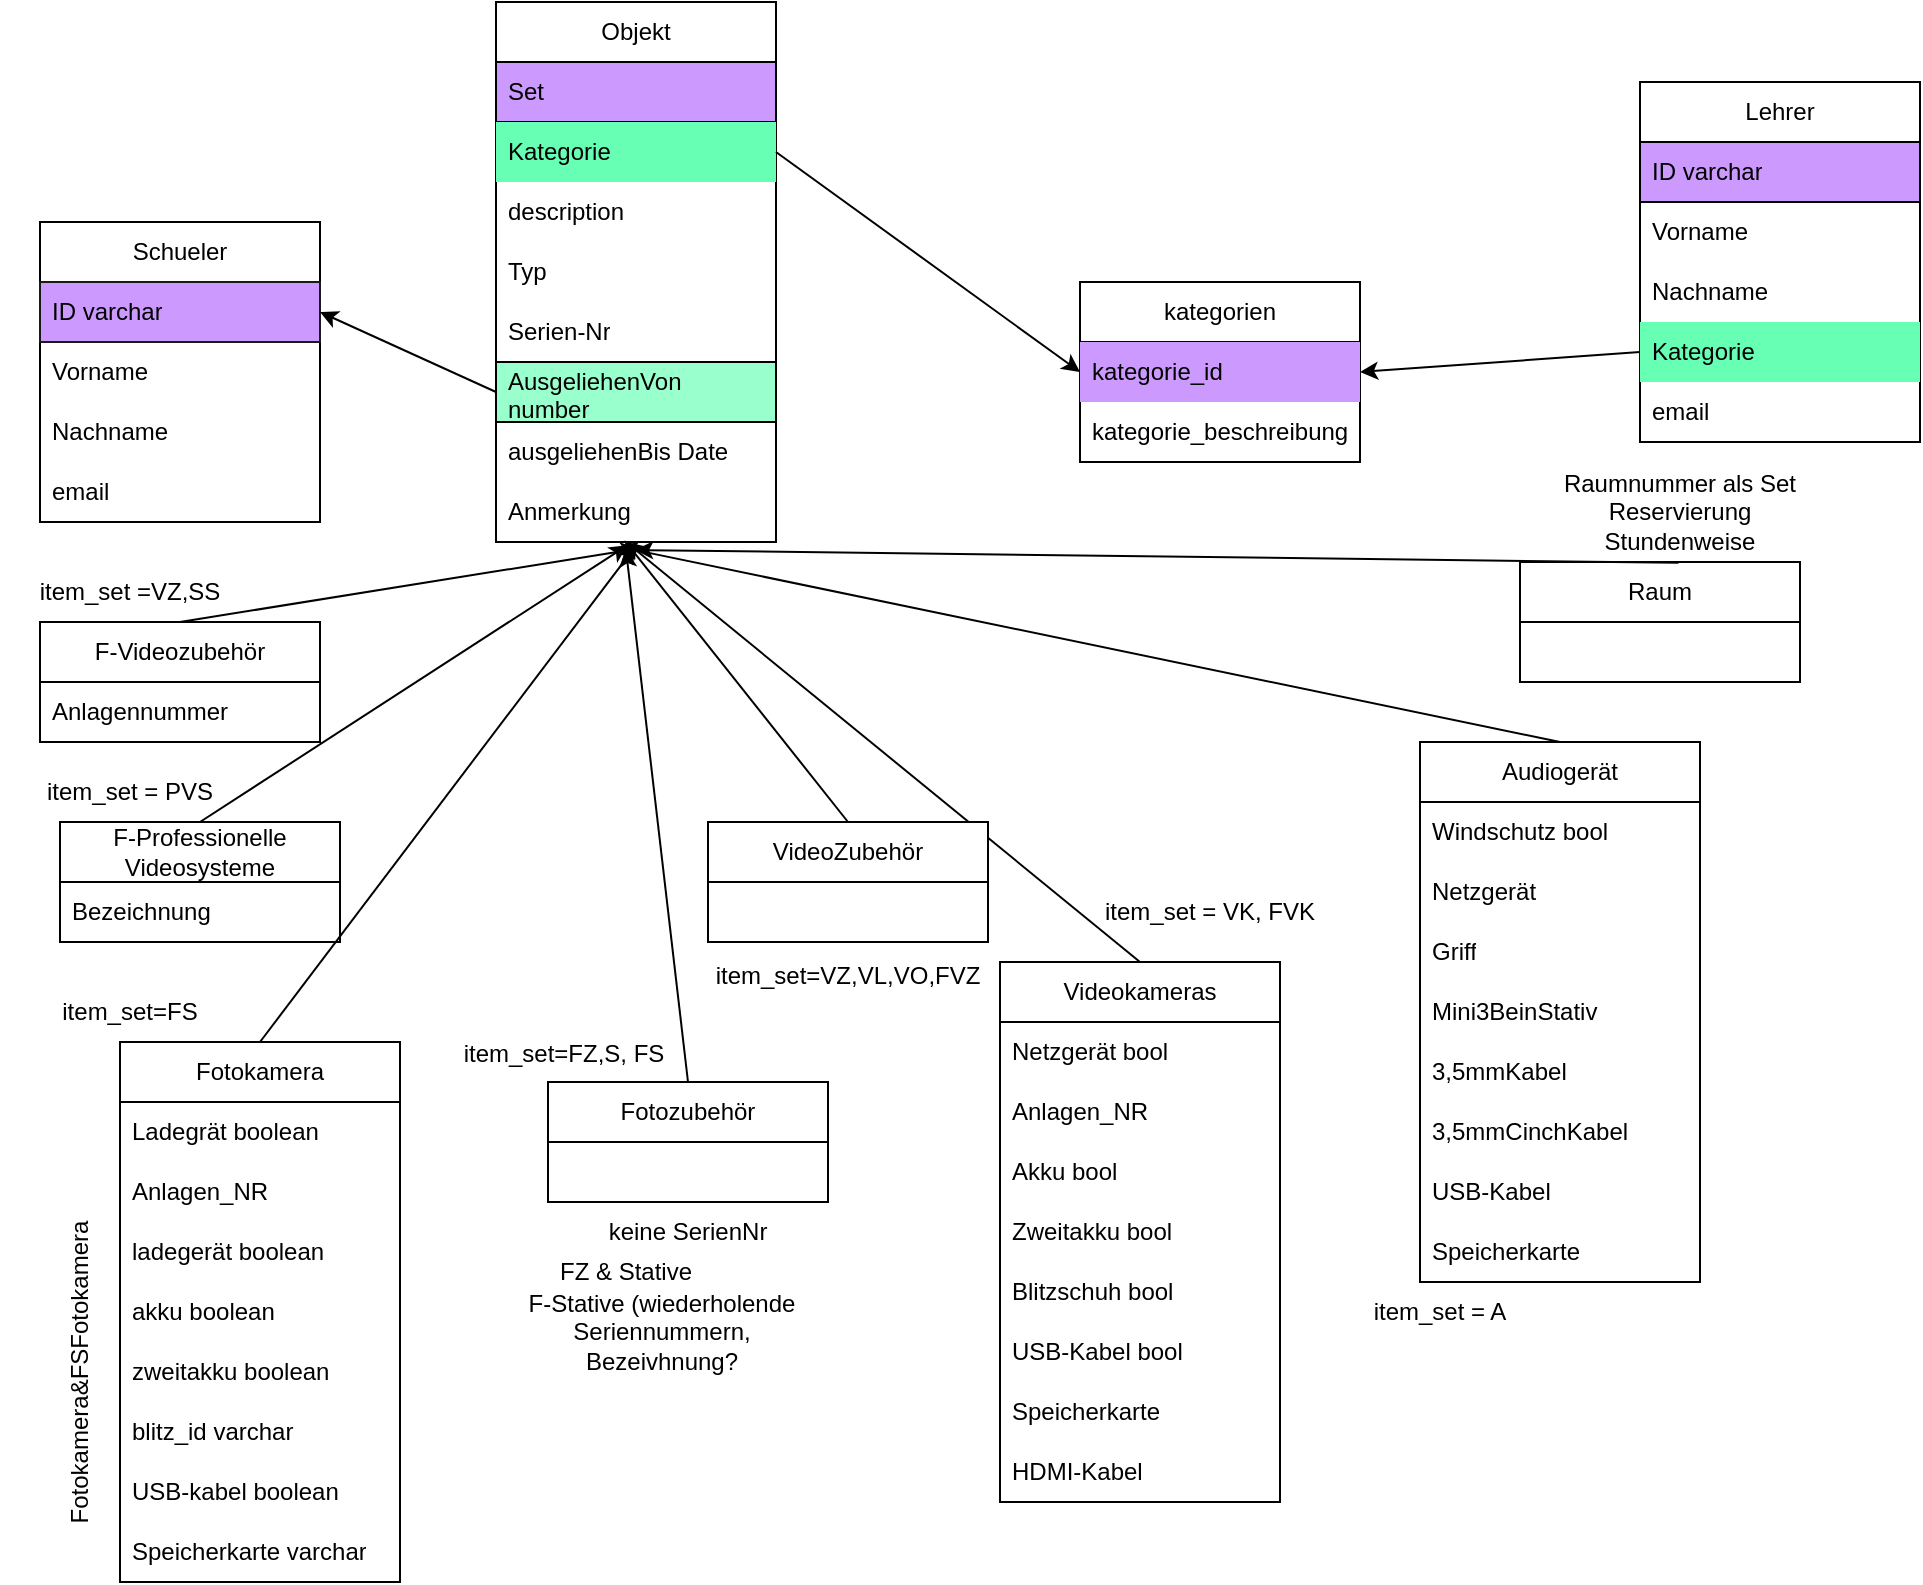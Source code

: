 <mxfile version="25.0.3">
  <diagram name="Seite-1" id="8H9PxSaZLzEZ39isQdqE">
    <mxGraphModel dx="1434" dy="788" grid="1" gridSize="10" guides="1" tooltips="1" connect="1" arrows="1" fold="1" page="1" pageScale="1" pageWidth="827" pageHeight="1169" math="0" shadow="0">
      <root>
        <mxCell id="0" />
        <mxCell id="1" parent="0" />
        <mxCell id="vZjjv3QJ0mu9HqRnyaKK-9" value="" style="endArrow=classic;html=1;rounded=0;exitX=0.5;exitY=0;exitDx=0;exitDy=0;entryX=0.501;entryY=1.053;entryDx=0;entryDy=0;entryPerimeter=0;" parent="1" source="vZjjv3QJ0mu9HqRnyaKK-20" target="vZjjv3QJ0mu9HqRnyaKK-32" edge="1">
          <mxGeometry width="50" height="50" relative="1" as="geometry">
            <mxPoint x="140" y="520" as="sourcePoint" />
            <mxPoint x="310" y="510" as="targetPoint" />
          </mxGeometry>
        </mxCell>
        <mxCell id="vZjjv3QJ0mu9HqRnyaKK-20" value="Fotokamera" style="swimlane;fontStyle=0;childLayout=stackLayout;horizontal=1;startSize=30;horizontalStack=0;resizeParent=1;resizeParentMax=0;resizeLast=0;collapsible=1;marginBottom=0;whiteSpace=wrap;html=1;" parent="1" vertex="1">
          <mxGeometry x="60" y="530" width="140" height="270" as="geometry" />
        </mxCell>
        <mxCell id="vZjjv3QJ0mu9HqRnyaKK-21" value="Ladegrät boolean" style="text;strokeColor=none;fillColor=none;align=left;verticalAlign=middle;spacingLeft=4;spacingRight=4;overflow=hidden;points=[[0,0.5],[1,0.5]];portConstraint=eastwest;rotatable=0;whiteSpace=wrap;html=1;" parent="vZjjv3QJ0mu9HqRnyaKK-20" vertex="1">
          <mxGeometry y="30" width="140" height="30" as="geometry" />
        </mxCell>
        <mxCell id="vZjjv3QJ0mu9HqRnyaKK-53" value="Anlagen_NR" style="text;strokeColor=none;fillColor=none;align=left;verticalAlign=middle;spacingLeft=4;spacingRight=4;overflow=hidden;points=[[0,0.5],[1,0.5]];portConstraint=eastwest;rotatable=0;whiteSpace=wrap;html=1;" parent="vZjjv3QJ0mu9HqRnyaKK-20" vertex="1">
          <mxGeometry y="60" width="140" height="30" as="geometry" />
        </mxCell>
        <mxCell id="MXSqY6j0z_fyvsHPwHsf-1" value="ladegerät boolean" style="text;strokeColor=none;fillColor=none;align=left;verticalAlign=middle;spacingLeft=4;spacingRight=4;overflow=hidden;points=[[0,0.5],[1,0.5]];portConstraint=eastwest;rotatable=0;whiteSpace=wrap;html=1;" vertex="1" parent="vZjjv3QJ0mu9HqRnyaKK-20">
          <mxGeometry y="90" width="140" height="30" as="geometry" />
        </mxCell>
        <mxCell id="vZjjv3QJ0mu9HqRnyaKK-22" value="akku boolean" style="text;strokeColor=none;fillColor=none;align=left;verticalAlign=middle;spacingLeft=4;spacingRight=4;overflow=hidden;points=[[0,0.5],[1,0.5]];portConstraint=eastwest;rotatable=0;whiteSpace=wrap;html=1;" parent="vZjjv3QJ0mu9HqRnyaKK-20" vertex="1">
          <mxGeometry y="120" width="140" height="30" as="geometry" />
        </mxCell>
        <mxCell id="vZjjv3QJ0mu9HqRnyaKK-24" value="zweitakku boolean" style="text;strokeColor=none;fillColor=none;align=left;verticalAlign=middle;spacingLeft=4;spacingRight=4;overflow=hidden;points=[[0,0.5],[1,0.5]];portConstraint=eastwest;rotatable=0;whiteSpace=wrap;html=1;" parent="vZjjv3QJ0mu9HqRnyaKK-20" vertex="1">
          <mxGeometry y="150" width="140" height="30" as="geometry" />
        </mxCell>
        <mxCell id="vZjjv3QJ0mu9HqRnyaKK-23" value="blitz_id varchar" style="text;strokeColor=none;fillColor=none;align=left;verticalAlign=middle;spacingLeft=4;spacingRight=4;overflow=hidden;points=[[0,0.5],[1,0.5]];portConstraint=eastwest;rotatable=0;whiteSpace=wrap;html=1;" parent="vZjjv3QJ0mu9HqRnyaKK-20" vertex="1">
          <mxGeometry y="180" width="140" height="30" as="geometry" />
        </mxCell>
        <mxCell id="vZjjv3QJ0mu9HqRnyaKK-25" value="USB-kabel boolean" style="text;strokeColor=none;fillColor=none;align=left;verticalAlign=middle;spacingLeft=4;spacingRight=4;overflow=hidden;points=[[0,0.5],[1,0.5]];portConstraint=eastwest;rotatable=0;whiteSpace=wrap;html=1;" parent="vZjjv3QJ0mu9HqRnyaKK-20" vertex="1">
          <mxGeometry y="210" width="140" height="30" as="geometry" />
        </mxCell>
        <mxCell id="vZjjv3QJ0mu9HqRnyaKK-26" value="Speicherkarte varchar" style="text;strokeColor=none;fillColor=none;align=left;verticalAlign=middle;spacingLeft=4;spacingRight=4;overflow=hidden;points=[[0,0.5],[1,0.5]];portConstraint=eastwest;rotatable=0;whiteSpace=wrap;html=1;" parent="vZjjv3QJ0mu9HqRnyaKK-20" vertex="1">
          <mxGeometry y="240" width="140" height="30" as="geometry" />
        </mxCell>
        <mxCell id="vZjjv3QJ0mu9HqRnyaKK-27" value="Objekt" style="swimlane;fontStyle=0;childLayout=stackLayout;horizontal=1;startSize=30;horizontalStack=0;resizeParent=1;resizeParentMax=0;resizeLast=0;collapsible=1;marginBottom=0;whiteSpace=wrap;html=1;" parent="1" vertex="1">
          <mxGeometry x="248" y="10" width="140" height="270" as="geometry" />
        </mxCell>
        <mxCell id="vZjjv3QJ0mu9HqRnyaKK-28" value="Set" style="text;strokeColor=#000000;fillColor=#CC99FF;align=left;verticalAlign=middle;spacingLeft=4;spacingRight=4;overflow=hidden;points=[[0,0.5],[1,0.5]];portConstraint=eastwest;rotatable=0;whiteSpace=wrap;html=1;" parent="vZjjv3QJ0mu9HqRnyaKK-27" vertex="1">
          <mxGeometry y="30" width="140" height="30" as="geometry" />
        </mxCell>
        <mxCell id="2YCRPtiz_VRWJLcRXAQW-16" value="Kategorie" style="text;strokeColor=none;fillColor=#66FFB3;align=left;verticalAlign=middle;spacingLeft=4;spacingRight=4;overflow=hidden;points=[[0,0.5],[1,0.5]];portConstraint=eastwest;rotatable=0;whiteSpace=wrap;html=1;" parent="vZjjv3QJ0mu9HqRnyaKK-27" vertex="1">
          <mxGeometry y="60" width="140" height="30" as="geometry" />
        </mxCell>
        <mxCell id="MXSqY6j0z_fyvsHPwHsf-2" value="description" style="text;strokeColor=none;fillColor=none;align=left;verticalAlign=middle;spacingLeft=4;spacingRight=4;overflow=hidden;points=[[0,0.5],[1,0.5]];portConstraint=eastwest;rotatable=0;whiteSpace=wrap;html=1;" vertex="1" parent="vZjjv3QJ0mu9HqRnyaKK-27">
          <mxGeometry y="90" width="140" height="30" as="geometry" />
        </mxCell>
        <mxCell id="vZjjv3QJ0mu9HqRnyaKK-29" value="Typ" style="text;strokeColor=none;fillColor=none;align=left;verticalAlign=middle;spacingLeft=4;spacingRight=4;overflow=hidden;points=[[0,0.5],[1,0.5]];portConstraint=eastwest;rotatable=0;whiteSpace=wrap;html=1;" parent="vZjjv3QJ0mu9HqRnyaKK-27" vertex="1">
          <mxGeometry y="120" width="140" height="30" as="geometry" />
        </mxCell>
        <mxCell id="vZjjv3QJ0mu9HqRnyaKK-30" value="Serien-Nr" style="text;strokeColor=none;fillColor=none;align=left;verticalAlign=middle;spacingLeft=4;spacingRight=4;overflow=hidden;points=[[0,0.5],[1,0.5]];portConstraint=eastwest;rotatable=0;whiteSpace=wrap;html=1;" parent="vZjjv3QJ0mu9HqRnyaKK-27" vertex="1">
          <mxGeometry y="150" width="140" height="30" as="geometry" />
        </mxCell>
        <mxCell id="vZjjv3QJ0mu9HqRnyaKK-90" value="AusgeliehenVon number" style="text;strokeColor=#000000;fillColor=#99FFCC;align=left;verticalAlign=middle;spacingLeft=4;spacingRight=4;overflow=hidden;points=[[0,0.5],[1,0.5]];portConstraint=eastwest;rotatable=0;whiteSpace=wrap;html=1;" parent="vZjjv3QJ0mu9HqRnyaKK-27" vertex="1">
          <mxGeometry y="180" width="140" height="30" as="geometry" />
        </mxCell>
        <mxCell id="2YCRPtiz_VRWJLcRXAQW-7" value="ausgeliehenBis Date" style="text;strokeColor=none;fillColor=none;align=left;verticalAlign=middle;spacingLeft=4;spacingRight=4;overflow=hidden;points=[[0,0.5],[1,0.5]];portConstraint=eastwest;rotatable=0;whiteSpace=wrap;html=1;" parent="vZjjv3QJ0mu9HqRnyaKK-27" vertex="1">
          <mxGeometry y="210" width="140" height="30" as="geometry" />
        </mxCell>
        <mxCell id="vZjjv3QJ0mu9HqRnyaKK-32" value="Anmerkung" style="text;strokeColor=none;fillColor=none;align=left;verticalAlign=middle;spacingLeft=4;spacingRight=4;overflow=hidden;points=[[0,0.5],[1,0.5]];portConstraint=eastwest;rotatable=0;whiteSpace=wrap;html=1;" parent="vZjjv3QJ0mu9HqRnyaKK-27" vertex="1">
          <mxGeometry y="240" width="140" height="30" as="geometry" />
        </mxCell>
        <mxCell id="vZjjv3QJ0mu9HqRnyaKK-33" value="Fotozubehör" style="swimlane;fontStyle=0;childLayout=stackLayout;horizontal=1;startSize=30;horizontalStack=0;resizeParent=1;resizeParentMax=0;resizeLast=0;collapsible=1;marginBottom=0;whiteSpace=wrap;html=1;" parent="1" vertex="1">
          <mxGeometry x="274" y="550" width="140" height="60" as="geometry" />
        </mxCell>
        <mxCell id="vZjjv3QJ0mu9HqRnyaKK-37" value="" style="endArrow=classic;html=1;rounded=0;exitX=0.5;exitY=0;exitDx=0;exitDy=0;entryX=0.464;entryY=1.12;entryDx=0;entryDy=0;entryPerimeter=0;" parent="1" source="vZjjv3QJ0mu9HqRnyaKK-33" target="vZjjv3QJ0mu9HqRnyaKK-32" edge="1">
          <mxGeometry width="50" height="50" relative="1" as="geometry">
            <mxPoint x="120" y="510" as="sourcePoint" />
            <mxPoint x="170" y="460" as="targetPoint" />
          </mxGeometry>
        </mxCell>
        <mxCell id="vZjjv3QJ0mu9HqRnyaKK-38" value="Fotokamera&amp;amp;FSFotokamera" style="text;html=1;align=center;verticalAlign=middle;whiteSpace=wrap;rounded=0;rotation=-90;" parent="1" vertex="1">
          <mxGeometry x="-40" y="680" width="160" height="30" as="geometry" />
        </mxCell>
        <mxCell id="vZjjv3QJ0mu9HqRnyaKK-39" value="keine SerienNr" style="text;html=1;align=center;verticalAlign=middle;whiteSpace=wrap;rounded=0;" parent="1" vertex="1">
          <mxGeometry x="234" y="610" width="220" height="30" as="geometry" />
        </mxCell>
        <mxCell id="vZjjv3QJ0mu9HqRnyaKK-44" value="FZ &amp;amp; Stative" style="text;strokeColor=none;fillColor=none;align=left;verticalAlign=middle;spacingLeft=4;spacingRight=4;overflow=hidden;points=[[0,0.5],[1,0.5]];portConstraint=eastwest;rotatable=0;whiteSpace=wrap;html=1;" parent="1" vertex="1">
          <mxGeometry x="274" y="630" width="80" height="30" as="geometry" />
        </mxCell>
        <mxCell id="vZjjv3QJ0mu9HqRnyaKK-45" value="Videokameras" style="swimlane;fontStyle=0;childLayout=stackLayout;horizontal=1;startSize=30;horizontalStack=0;resizeParent=1;resizeParentMax=0;resizeLast=0;collapsible=1;marginBottom=0;whiteSpace=wrap;html=1;" parent="1" vertex="1">
          <mxGeometry x="500" y="490" width="140" height="270" as="geometry" />
        </mxCell>
        <mxCell id="vZjjv3QJ0mu9HqRnyaKK-46" value="Netzgerät bool" style="text;strokeColor=none;fillColor=none;align=left;verticalAlign=middle;spacingLeft=4;spacingRight=4;overflow=hidden;points=[[0,0.5],[1,0.5]];portConstraint=eastwest;rotatable=0;whiteSpace=wrap;html=1;" parent="vZjjv3QJ0mu9HqRnyaKK-45" vertex="1">
          <mxGeometry y="30" width="140" height="30" as="geometry" />
        </mxCell>
        <mxCell id="vZjjv3QJ0mu9HqRnyaKK-31" value="Anlagen_NR" style="text;strokeColor=none;fillColor=none;align=left;verticalAlign=middle;spacingLeft=4;spacingRight=4;overflow=hidden;points=[[0,0.5],[1,0.5]];portConstraint=eastwest;rotatable=0;whiteSpace=wrap;html=1;" parent="vZjjv3QJ0mu9HqRnyaKK-45" vertex="1">
          <mxGeometry y="60" width="140" height="30" as="geometry" />
        </mxCell>
        <mxCell id="vZjjv3QJ0mu9HqRnyaKK-47" value="Akku bool" style="text;strokeColor=none;fillColor=none;align=left;verticalAlign=middle;spacingLeft=4;spacingRight=4;overflow=hidden;points=[[0,0.5],[1,0.5]];portConstraint=eastwest;rotatable=0;whiteSpace=wrap;html=1;" parent="vZjjv3QJ0mu9HqRnyaKK-45" vertex="1">
          <mxGeometry y="90" width="140" height="30" as="geometry" />
        </mxCell>
        <mxCell id="vZjjv3QJ0mu9HqRnyaKK-48" value="Zweitakku bool" style="text;strokeColor=none;fillColor=none;align=left;verticalAlign=middle;spacingLeft=4;spacingRight=4;overflow=hidden;points=[[0,0.5],[1,0.5]];portConstraint=eastwest;rotatable=0;whiteSpace=wrap;html=1;" parent="vZjjv3QJ0mu9HqRnyaKK-45" vertex="1">
          <mxGeometry y="120" width="140" height="30" as="geometry" />
        </mxCell>
        <mxCell id="vZjjv3QJ0mu9HqRnyaKK-49" value="Blitzschuh bool" style="text;strokeColor=none;fillColor=none;align=left;verticalAlign=middle;spacingLeft=4;spacingRight=4;overflow=hidden;points=[[0,0.5],[1,0.5]];portConstraint=eastwest;rotatable=0;whiteSpace=wrap;html=1;" parent="vZjjv3QJ0mu9HqRnyaKK-45" vertex="1">
          <mxGeometry y="150" width="140" height="30" as="geometry" />
        </mxCell>
        <mxCell id="vZjjv3QJ0mu9HqRnyaKK-50" value="USB-Kabel bool" style="text;strokeColor=none;fillColor=none;align=left;verticalAlign=middle;spacingLeft=4;spacingRight=4;overflow=hidden;points=[[0,0.5],[1,0.5]];portConstraint=eastwest;rotatable=0;whiteSpace=wrap;html=1;" parent="vZjjv3QJ0mu9HqRnyaKK-45" vertex="1">
          <mxGeometry y="180" width="140" height="30" as="geometry" />
        </mxCell>
        <mxCell id="vZjjv3QJ0mu9HqRnyaKK-52" value="Speicherkarte" style="text;strokeColor=none;fillColor=none;align=left;verticalAlign=middle;spacingLeft=4;spacingRight=4;overflow=hidden;points=[[0,0.5],[1,0.5]];portConstraint=eastwest;rotatable=0;whiteSpace=wrap;html=1;" parent="vZjjv3QJ0mu9HqRnyaKK-45" vertex="1">
          <mxGeometry y="210" width="140" height="30" as="geometry" />
        </mxCell>
        <mxCell id="vZjjv3QJ0mu9HqRnyaKK-51" value="HDMI-Kabel" style="text;strokeColor=none;fillColor=none;align=left;verticalAlign=middle;spacingLeft=4;spacingRight=4;overflow=hidden;points=[[0,0.5],[1,0.5]];portConstraint=eastwest;rotatable=0;whiteSpace=wrap;html=1;" parent="vZjjv3QJ0mu9HqRnyaKK-45" vertex="1">
          <mxGeometry y="240" width="140" height="30" as="geometry" />
        </mxCell>
        <mxCell id="vZjjv3QJ0mu9HqRnyaKK-54" value="" style="endArrow=classic;html=1;rounded=0;entryX=0.464;entryY=1;entryDx=0;entryDy=0;entryPerimeter=0;" parent="1" target="vZjjv3QJ0mu9HqRnyaKK-32" edge="1">
          <mxGeometry width="50" height="50" relative="1" as="geometry">
            <mxPoint x="570" y="490" as="sourcePoint" />
            <mxPoint x="620" y="440" as="targetPoint" />
          </mxGeometry>
        </mxCell>
        <mxCell id="vZjjv3QJ0mu9HqRnyaKK-55" value="VideoZubehör" style="swimlane;fontStyle=0;childLayout=stackLayout;horizontal=1;startSize=30;horizontalStack=0;resizeParent=1;resizeParentMax=0;resizeLast=0;collapsible=1;marginBottom=0;whiteSpace=wrap;html=1;" parent="1" vertex="1">
          <mxGeometry x="354" y="420" width="140" height="60" as="geometry" />
        </mxCell>
        <mxCell id="vZjjv3QJ0mu9HqRnyaKK-59" value="" style="endArrow=classic;html=1;rounded=0;exitX=0.5;exitY=0;exitDx=0;exitDy=0;entryX=0.459;entryY=0.973;entryDx=0;entryDy=0;entryPerimeter=0;" parent="1" source="vZjjv3QJ0mu9HqRnyaKK-55" target="vZjjv3QJ0mu9HqRnyaKK-32" edge="1">
          <mxGeometry width="50" height="50" relative="1" as="geometry">
            <mxPoint x="590" y="460" as="sourcePoint" />
            <mxPoint x="640" y="410" as="targetPoint" />
          </mxGeometry>
        </mxCell>
        <mxCell id="vZjjv3QJ0mu9HqRnyaKK-60" value="Audiogerät" style="swimlane;fontStyle=0;childLayout=stackLayout;horizontal=1;startSize=30;horizontalStack=0;resizeParent=1;resizeParentMax=0;resizeLast=0;collapsible=1;marginBottom=0;whiteSpace=wrap;html=1;" parent="1" vertex="1">
          <mxGeometry x="710" y="380" width="140" height="270" as="geometry" />
        </mxCell>
        <mxCell id="vZjjv3QJ0mu9HqRnyaKK-61" value="Windschutz bool" style="text;strokeColor=none;fillColor=none;align=left;verticalAlign=middle;spacingLeft=4;spacingRight=4;overflow=hidden;points=[[0,0.5],[1,0.5]];portConstraint=eastwest;rotatable=0;whiteSpace=wrap;html=1;" parent="vZjjv3QJ0mu9HqRnyaKK-60" vertex="1">
          <mxGeometry y="30" width="140" height="30" as="geometry" />
        </mxCell>
        <mxCell id="vZjjv3QJ0mu9HqRnyaKK-62" value="Netzgerät" style="text;strokeColor=none;fillColor=none;align=left;verticalAlign=middle;spacingLeft=4;spacingRight=4;overflow=hidden;points=[[0,0.5],[1,0.5]];portConstraint=eastwest;rotatable=0;whiteSpace=wrap;html=1;" parent="vZjjv3QJ0mu9HqRnyaKK-60" vertex="1">
          <mxGeometry y="60" width="140" height="30" as="geometry" />
        </mxCell>
        <mxCell id="vZjjv3QJ0mu9HqRnyaKK-63" value="Griff" style="text;strokeColor=none;fillColor=none;align=left;verticalAlign=middle;spacingLeft=4;spacingRight=4;overflow=hidden;points=[[0,0.5],[1,0.5]];portConstraint=eastwest;rotatable=0;whiteSpace=wrap;html=1;" parent="vZjjv3QJ0mu9HqRnyaKK-60" vertex="1">
          <mxGeometry y="90" width="140" height="30" as="geometry" />
        </mxCell>
        <mxCell id="vZjjv3QJ0mu9HqRnyaKK-64" value="Mini3BeinStativ" style="text;strokeColor=none;fillColor=none;align=left;verticalAlign=middle;spacingLeft=4;spacingRight=4;overflow=hidden;points=[[0,0.5],[1,0.5]];portConstraint=eastwest;rotatable=0;whiteSpace=wrap;html=1;" parent="vZjjv3QJ0mu9HqRnyaKK-60" vertex="1">
          <mxGeometry y="120" width="140" height="30" as="geometry" />
        </mxCell>
        <mxCell id="vZjjv3QJ0mu9HqRnyaKK-65" value="3,5mmKabel" style="text;strokeColor=none;fillColor=none;align=left;verticalAlign=middle;spacingLeft=4;spacingRight=4;overflow=hidden;points=[[0,0.5],[1,0.5]];portConstraint=eastwest;rotatable=0;whiteSpace=wrap;html=1;" parent="vZjjv3QJ0mu9HqRnyaKK-60" vertex="1">
          <mxGeometry y="150" width="140" height="30" as="geometry" />
        </mxCell>
        <mxCell id="vZjjv3QJ0mu9HqRnyaKK-66" value="3,5mmCinchKabel" style="text;strokeColor=none;fillColor=none;align=left;verticalAlign=middle;spacingLeft=4;spacingRight=4;overflow=hidden;points=[[0,0.5],[1,0.5]];portConstraint=eastwest;rotatable=0;whiteSpace=wrap;html=1;" parent="vZjjv3QJ0mu9HqRnyaKK-60" vertex="1">
          <mxGeometry y="180" width="140" height="30" as="geometry" />
        </mxCell>
        <mxCell id="vZjjv3QJ0mu9HqRnyaKK-67" value="USB-Kabel" style="text;strokeColor=none;fillColor=none;align=left;verticalAlign=middle;spacingLeft=4;spacingRight=4;overflow=hidden;points=[[0,0.5],[1,0.5]];portConstraint=eastwest;rotatable=0;whiteSpace=wrap;html=1;" parent="vZjjv3QJ0mu9HqRnyaKK-60" vertex="1">
          <mxGeometry y="210" width="140" height="30" as="geometry" />
        </mxCell>
        <mxCell id="vZjjv3QJ0mu9HqRnyaKK-68" value="Speicherkarte" style="text;strokeColor=none;fillColor=none;align=left;verticalAlign=middle;spacingLeft=4;spacingRight=4;overflow=hidden;points=[[0,0.5],[1,0.5]];portConstraint=eastwest;rotatable=0;whiteSpace=wrap;html=1;" parent="vZjjv3QJ0mu9HqRnyaKK-60" vertex="1">
          <mxGeometry y="240" width="140" height="30" as="geometry" />
        </mxCell>
        <mxCell id="vZjjv3QJ0mu9HqRnyaKK-69" value="" style="endArrow=classic;html=1;rounded=0;entryX=0.441;entryY=1.08;entryDx=0;entryDy=0;entryPerimeter=0;exitX=0.5;exitY=0;exitDx=0;exitDy=0;" parent="1" source="vZjjv3QJ0mu9HqRnyaKK-60" target="vZjjv3QJ0mu9HqRnyaKK-32" edge="1">
          <mxGeometry width="50" height="50" relative="1" as="geometry">
            <mxPoint x="740" y="330" as="sourcePoint" />
            <mxPoint x="790" y="280" as="targetPoint" />
          </mxGeometry>
        </mxCell>
        <mxCell id="vZjjv3QJ0mu9HqRnyaKK-70" value="F-Professionelle Videosysteme" style="swimlane;fontStyle=0;childLayout=stackLayout;horizontal=1;startSize=30;horizontalStack=0;resizeParent=1;resizeParentMax=0;resizeLast=0;collapsible=1;marginBottom=0;whiteSpace=wrap;html=1;" parent="1" vertex="1">
          <mxGeometry x="30" y="420" width="140" height="60" as="geometry" />
        </mxCell>
        <mxCell id="vZjjv3QJ0mu9HqRnyaKK-71" value="Bezeichnung" style="text;strokeColor=none;fillColor=none;align=left;verticalAlign=middle;spacingLeft=4;spacingRight=4;overflow=hidden;points=[[0,0.5],[1,0.5]];portConstraint=eastwest;rotatable=0;whiteSpace=wrap;html=1;" parent="vZjjv3QJ0mu9HqRnyaKK-70" vertex="1">
          <mxGeometry y="30" width="140" height="30" as="geometry" />
        </mxCell>
        <mxCell id="vZjjv3QJ0mu9HqRnyaKK-74" value="" style="endArrow=classic;html=1;rounded=0;exitX=0.5;exitY=0;exitDx=0;exitDy=0;entryX=0.47;entryY=1.053;entryDx=0;entryDy=0;entryPerimeter=0;" parent="1" source="vZjjv3QJ0mu9HqRnyaKK-70" target="vZjjv3QJ0mu9HqRnyaKK-32" edge="1">
          <mxGeometry width="50" height="50" relative="1" as="geometry">
            <mxPoint x="220" y="270" as="sourcePoint" />
            <mxPoint x="270" y="220" as="targetPoint" />
          </mxGeometry>
        </mxCell>
        <mxCell id="vZjjv3QJ0mu9HqRnyaKK-79" value="F-Stative (wiederholende Seriennummern, Bezeivhnung?" style="text;html=1;align=center;verticalAlign=middle;whiteSpace=wrap;rounded=0;" parent="1" vertex="1">
          <mxGeometry x="248" y="660" width="166" height="30" as="geometry" />
        </mxCell>
        <mxCell id="vZjjv3QJ0mu9HqRnyaKK-81" value="F-Videozubehör" style="swimlane;fontStyle=0;childLayout=stackLayout;horizontal=1;startSize=30;horizontalStack=0;resizeParent=1;resizeParentMax=0;resizeLast=0;collapsible=1;marginBottom=0;whiteSpace=wrap;html=1;" parent="1" vertex="1">
          <mxGeometry x="20" y="320" width="140" height="60" as="geometry" />
        </mxCell>
        <mxCell id="vZjjv3QJ0mu9HqRnyaKK-82" value="Anlagennummer" style="text;strokeColor=none;fillColor=none;align=left;verticalAlign=middle;spacingLeft=4;spacingRight=4;overflow=hidden;points=[[0,0.5],[1,0.5]];portConstraint=eastwest;rotatable=0;whiteSpace=wrap;html=1;" parent="vZjjv3QJ0mu9HqRnyaKK-81" vertex="1">
          <mxGeometry y="30" width="140" height="30" as="geometry" />
        </mxCell>
        <mxCell id="vZjjv3QJ0mu9HqRnyaKK-85" value="" style="endArrow=classic;html=1;rounded=0;entryX=0.51;entryY=1.107;entryDx=0;entryDy=0;entryPerimeter=0;exitX=0.5;exitY=0;exitDx=0;exitDy=0;" parent="1" source="vZjjv3QJ0mu9HqRnyaKK-81" target="vZjjv3QJ0mu9HqRnyaKK-32" edge="1">
          <mxGeometry width="50" height="50" relative="1" as="geometry">
            <mxPoint x="110" y="230" as="sourcePoint" />
            <mxPoint x="160" y="180" as="targetPoint" />
          </mxGeometry>
        </mxCell>
        <mxCell id="vZjjv3QJ0mu9HqRnyaKK-86" value="Raum" style="swimlane;fontStyle=0;childLayout=stackLayout;horizontal=1;startSize=30;horizontalStack=0;resizeParent=1;resizeParentMax=0;resizeLast=0;collapsible=1;marginBottom=0;whiteSpace=wrap;html=1;" parent="1" vertex="1">
          <mxGeometry x="760" y="290" width="140" height="60" as="geometry" />
        </mxCell>
        <mxCell id="vZjjv3QJ0mu9HqRnyaKK-92" value="" style="endArrow=classic;html=1;rounded=0;entryX=0.497;entryY=1.133;entryDx=0;entryDy=0;entryPerimeter=0;exitX=0.566;exitY=0.007;exitDx=0;exitDy=0;exitPerimeter=0;" parent="1" source="vZjjv3QJ0mu9HqRnyaKK-86" target="vZjjv3QJ0mu9HqRnyaKK-32" edge="1">
          <mxGeometry width="50" height="50" relative="1" as="geometry">
            <mxPoint x="740" y="170" as="sourcePoint" />
            <mxPoint x="790" y="120" as="targetPoint" />
          </mxGeometry>
        </mxCell>
        <mxCell id="vZjjv3QJ0mu9HqRnyaKK-93" value="Raumnummer als Set&lt;div&gt;Reservierung Stundenweise&lt;/div&gt;" style="text;html=1;align=center;verticalAlign=middle;whiteSpace=wrap;rounded=0;" parent="1" vertex="1">
          <mxGeometry x="770" y="250" width="140" height="30" as="geometry" />
        </mxCell>
        <mxCell id="2YCRPtiz_VRWJLcRXAQW-1" value="Schueler" style="swimlane;fontStyle=0;childLayout=stackLayout;horizontal=1;startSize=30;horizontalStack=0;resizeParent=1;resizeParentMax=0;resizeLast=0;collapsible=1;marginBottom=0;whiteSpace=wrap;html=1;" parent="1" vertex="1">
          <mxGeometry x="20" y="120" width="140" height="150" as="geometry" />
        </mxCell>
        <mxCell id="2YCRPtiz_VRWJLcRXAQW-2" value="ID varchar" style="text;strokeColor=#1A1A1A;fillColor=#CC99FF;align=left;verticalAlign=middle;spacingLeft=4;spacingRight=4;overflow=hidden;points=[[0,0.5],[1,0.5]];portConstraint=eastwest;rotatable=0;whiteSpace=wrap;html=1;" parent="2YCRPtiz_VRWJLcRXAQW-1" vertex="1">
          <mxGeometry y="30" width="140" height="30" as="geometry" />
        </mxCell>
        <mxCell id="2YCRPtiz_VRWJLcRXAQW-4" value="Vorname" style="text;strokeColor=none;fillColor=none;align=left;verticalAlign=middle;spacingLeft=4;spacingRight=4;overflow=hidden;points=[[0,0.5],[1,0.5]];portConstraint=eastwest;rotatable=0;whiteSpace=wrap;html=1;" parent="2YCRPtiz_VRWJLcRXAQW-1" vertex="1">
          <mxGeometry y="60" width="140" height="30" as="geometry" />
        </mxCell>
        <mxCell id="2YCRPtiz_VRWJLcRXAQW-5" value="Nachname" style="text;strokeColor=none;fillColor=none;align=left;verticalAlign=middle;spacingLeft=4;spacingRight=4;overflow=hidden;points=[[0,0.5],[1,0.5]];portConstraint=eastwest;rotatable=0;whiteSpace=wrap;html=1;" parent="2YCRPtiz_VRWJLcRXAQW-1" vertex="1">
          <mxGeometry y="90" width="140" height="30" as="geometry" />
        </mxCell>
        <mxCell id="2YCRPtiz_VRWJLcRXAQW-8" value="email" style="text;strokeColor=none;fillColor=none;align=left;verticalAlign=middle;spacingLeft=4;spacingRight=4;overflow=hidden;points=[[0,0.5],[1,0.5]];portConstraint=eastwest;rotatable=0;whiteSpace=wrap;html=1;" parent="2YCRPtiz_VRWJLcRXAQW-1" vertex="1">
          <mxGeometry y="120" width="140" height="30" as="geometry" />
        </mxCell>
        <mxCell id="2YCRPtiz_VRWJLcRXAQW-6" value="" style="endArrow=classic;html=1;rounded=0;exitX=0;exitY=0.5;exitDx=0;exitDy=0;entryX=1;entryY=0.5;entryDx=0;entryDy=0;" parent="1" source="vZjjv3QJ0mu9HqRnyaKK-90" target="2YCRPtiz_VRWJLcRXAQW-2" edge="1">
          <mxGeometry width="50" height="50" relative="1" as="geometry">
            <mxPoint x="400" y="280" as="sourcePoint" />
            <mxPoint x="450" y="230" as="targetPoint" />
          </mxGeometry>
        </mxCell>
        <mxCell id="2YCRPtiz_VRWJLcRXAQW-9" value="Lehrer" style="swimlane;fontStyle=0;childLayout=stackLayout;horizontal=1;startSize=30;horizontalStack=0;resizeParent=1;resizeParentMax=0;resizeLast=0;collapsible=1;marginBottom=0;whiteSpace=wrap;html=1;" parent="1" vertex="1">
          <mxGeometry x="820" y="50" width="140" height="180" as="geometry" />
        </mxCell>
        <mxCell id="2YCRPtiz_VRWJLcRXAQW-10" value="ID varchar" style="text;strokeColor=#000000;fillColor=#CC99FF;align=left;verticalAlign=middle;spacingLeft=4;spacingRight=4;overflow=hidden;points=[[0,0.5],[1,0.5]];portConstraint=eastwest;rotatable=0;whiteSpace=wrap;html=1;" parent="2YCRPtiz_VRWJLcRXAQW-9" vertex="1">
          <mxGeometry y="30" width="140" height="30" as="geometry" />
        </mxCell>
        <mxCell id="2YCRPtiz_VRWJLcRXAQW-11" value="Vorname" style="text;strokeColor=none;fillColor=none;align=left;verticalAlign=middle;spacingLeft=4;spacingRight=4;overflow=hidden;points=[[0,0.5],[1,0.5]];portConstraint=eastwest;rotatable=0;whiteSpace=wrap;html=1;" parent="2YCRPtiz_VRWJLcRXAQW-9" vertex="1">
          <mxGeometry y="60" width="140" height="30" as="geometry" />
        </mxCell>
        <mxCell id="2YCRPtiz_VRWJLcRXAQW-12" value="Nachname" style="text;strokeColor=none;fillColor=none;align=left;verticalAlign=middle;spacingLeft=4;spacingRight=4;overflow=hidden;points=[[0,0.5],[1,0.5]];portConstraint=eastwest;rotatable=0;whiteSpace=wrap;html=1;" parent="2YCRPtiz_VRWJLcRXAQW-9" vertex="1">
          <mxGeometry y="90" width="140" height="30" as="geometry" />
        </mxCell>
        <mxCell id="2YCRPtiz_VRWJLcRXAQW-15" value="Kategorie" style="text;strokeColor=none;fillColor=#66FFB3;align=left;verticalAlign=middle;spacingLeft=4;spacingRight=4;overflow=hidden;points=[[0,0.5],[1,0.5]];portConstraint=eastwest;rotatable=0;whiteSpace=wrap;html=1;" parent="2YCRPtiz_VRWJLcRXAQW-9" vertex="1">
          <mxGeometry y="120" width="140" height="30" as="geometry" />
        </mxCell>
        <mxCell id="2YCRPtiz_VRWJLcRXAQW-13" value="email" style="text;strokeColor=none;fillColor=none;align=left;verticalAlign=middle;spacingLeft=4;spacingRight=4;overflow=hidden;points=[[0,0.5],[1,0.5]];portConstraint=eastwest;rotatable=0;whiteSpace=wrap;html=1;" parent="2YCRPtiz_VRWJLcRXAQW-9" vertex="1">
          <mxGeometry y="150" width="140" height="30" as="geometry" />
        </mxCell>
        <mxCell id="t7nasU8eyLdPaefH-W5d-1" value="item_set =VZ,SS" style="text;html=1;align=center;verticalAlign=middle;whiteSpace=wrap;rounded=0;" parent="1" vertex="1">
          <mxGeometry x="10" y="290" width="110" height="30" as="geometry" />
        </mxCell>
        <mxCell id="t7nasU8eyLdPaefH-W5d-2" value="item_set = PVS" style="text;html=1;align=center;verticalAlign=middle;whiteSpace=wrap;rounded=0;" parent="1" vertex="1">
          <mxGeometry y="390" width="130" height="30" as="geometry" />
        </mxCell>
        <mxCell id="t7nasU8eyLdPaefH-W5d-3" value="item_set=FS" style="text;html=1;align=center;verticalAlign=middle;whiteSpace=wrap;rounded=0;" parent="1" vertex="1">
          <mxGeometry x="20" y="500" width="90" height="30" as="geometry" />
        </mxCell>
        <mxCell id="t7nasU8eyLdPaefH-W5d-4" value="item_set=FZ,S, FS" style="text;html=1;align=center;verticalAlign=middle;whiteSpace=wrap;rounded=0;" parent="1" vertex="1">
          <mxGeometry x="230" y="521" width="104" height="30" as="geometry" />
        </mxCell>
        <mxCell id="t7nasU8eyLdPaefH-W5d-5" value="item_set = VK, FVK" style="text;html=1;align=center;verticalAlign=middle;whiteSpace=wrap;rounded=0;" parent="1" vertex="1">
          <mxGeometry x="550" y="450" width="110" height="30" as="geometry" />
        </mxCell>
        <mxCell id="t7nasU8eyLdPaefH-W5d-6" value="item_set=VZ,VL,VO,FVZ" style="text;html=1;align=center;verticalAlign=middle;whiteSpace=wrap;rounded=0;" parent="1" vertex="1">
          <mxGeometry x="354" y="472" width="140" height="49" as="geometry" />
        </mxCell>
        <mxCell id="t7nasU8eyLdPaefH-W5d-7" value="item_set = A" style="text;html=1;align=center;verticalAlign=middle;whiteSpace=wrap;rounded=0;" parent="1" vertex="1">
          <mxGeometry x="650" y="650" width="140" height="30" as="geometry" />
        </mxCell>
        <mxCell id="t7nasU8eyLdPaefH-W5d-12" value="kategorien" style="swimlane;fontStyle=0;childLayout=stackLayout;horizontal=1;startSize=30;horizontalStack=0;resizeParent=1;resizeParentMax=0;resizeLast=0;collapsible=1;marginBottom=0;whiteSpace=wrap;html=1;" parent="1" vertex="1">
          <mxGeometry x="540" y="150" width="140" height="90" as="geometry" />
        </mxCell>
        <mxCell id="t7nasU8eyLdPaefH-W5d-13" value="kategorie_id" style="text;strokeColor=none;fillColor=#CC99FF;align=left;verticalAlign=middle;spacingLeft=4;spacingRight=4;overflow=hidden;points=[[0,0.5],[1,0.5]];portConstraint=eastwest;rotatable=0;whiteSpace=wrap;html=1;" parent="t7nasU8eyLdPaefH-W5d-12" vertex="1">
          <mxGeometry y="30" width="140" height="30" as="geometry" />
        </mxCell>
        <mxCell id="t7nasU8eyLdPaefH-W5d-14" value="kategorie_beschreibung" style="text;strokeColor=none;fillColor=none;align=left;verticalAlign=middle;spacingLeft=4;spacingRight=4;overflow=hidden;points=[[0,0.5],[1,0.5]];portConstraint=eastwest;rotatable=0;whiteSpace=wrap;html=1;" parent="t7nasU8eyLdPaefH-W5d-12" vertex="1">
          <mxGeometry y="60" width="140" height="30" as="geometry" />
        </mxCell>
        <mxCell id="t7nasU8eyLdPaefH-W5d-16" value="" style="endArrow=classic;html=1;rounded=0;exitX=1;exitY=0.5;exitDx=0;exitDy=0;entryX=0;entryY=0.5;entryDx=0;entryDy=0;" parent="1" source="2YCRPtiz_VRWJLcRXAQW-16" target="t7nasU8eyLdPaefH-W5d-13" edge="1">
          <mxGeometry width="50" height="50" relative="1" as="geometry">
            <mxPoint x="580" y="240" as="sourcePoint" />
            <mxPoint x="630" y="190" as="targetPoint" />
          </mxGeometry>
        </mxCell>
        <mxCell id="t7nasU8eyLdPaefH-W5d-17" value="" style="endArrow=classic;html=1;rounded=0;exitX=0;exitY=0.5;exitDx=0;exitDy=0;entryX=1;entryY=0.5;entryDx=0;entryDy=0;" parent="1" source="2YCRPtiz_VRWJLcRXAQW-15" target="t7nasU8eyLdPaefH-W5d-13" edge="1">
          <mxGeometry width="50" height="50" relative="1" as="geometry">
            <mxPoint x="580" y="240" as="sourcePoint" />
            <mxPoint x="630" y="190" as="targetPoint" />
          </mxGeometry>
        </mxCell>
      </root>
    </mxGraphModel>
  </diagram>
</mxfile>
